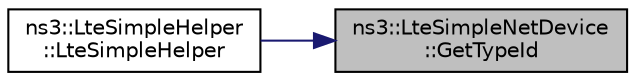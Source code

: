 digraph "ns3::LteSimpleNetDevice::GetTypeId"
{
 // LATEX_PDF_SIZE
  edge [fontname="Helvetica",fontsize="10",labelfontname="Helvetica",labelfontsize="10"];
  node [fontname="Helvetica",fontsize="10",shape=record];
  rankdir="RL";
  Node1 [label="ns3::LteSimpleNetDevice\l::GetTypeId",height=0.2,width=0.4,color="black", fillcolor="grey75", style="filled", fontcolor="black",tooltip="Get the type ID."];
  Node1 -> Node2 [dir="back",color="midnightblue",fontsize="10",style="solid",fontname="Helvetica"];
  Node2 [label="ns3::LteSimpleHelper\l::LteSimpleHelper",height=0.2,width=0.4,color="black", fillcolor="white", style="filled",URL="$classns3_1_1_lte_simple_helper.html#a4739286269c92ae6ade3ecbdfc750d45",tooltip=" "];
}
